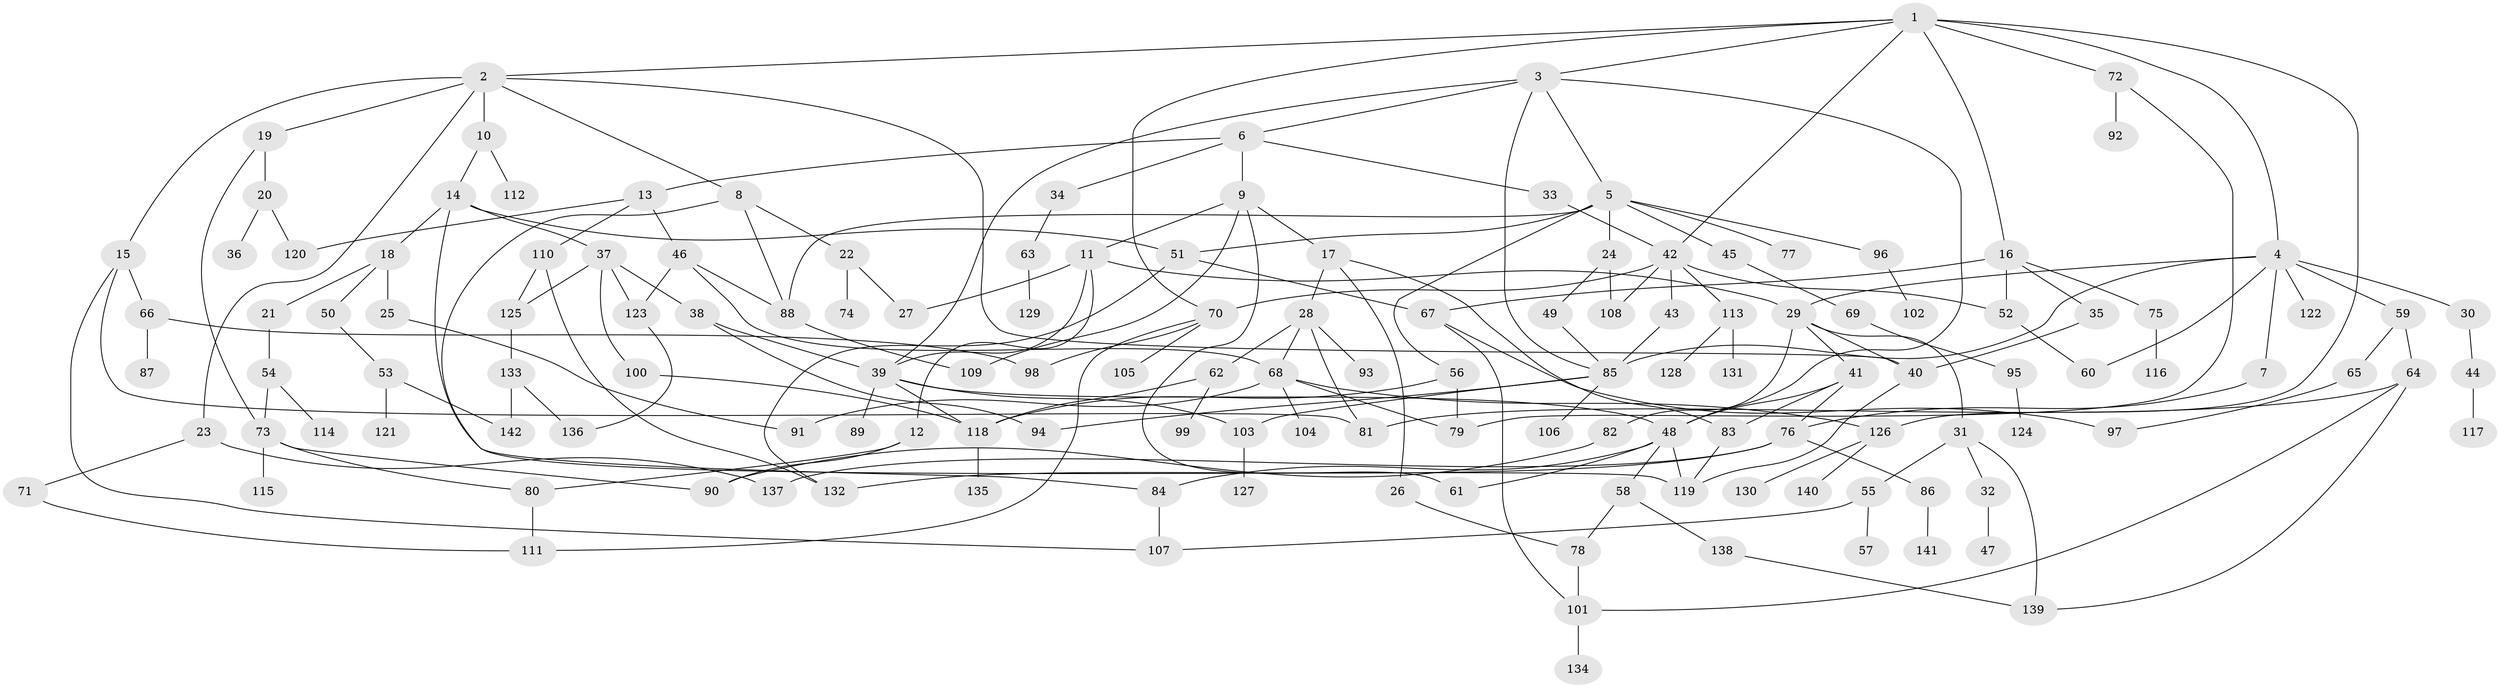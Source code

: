 // Generated by graph-tools (version 1.1) at 2025/13/03/09/25 04:13:22]
// undirected, 142 vertices, 204 edges
graph export_dot {
graph [start="1"]
  node [color=gray90,style=filled];
  1;
  2;
  3;
  4;
  5;
  6;
  7;
  8;
  9;
  10;
  11;
  12;
  13;
  14;
  15;
  16;
  17;
  18;
  19;
  20;
  21;
  22;
  23;
  24;
  25;
  26;
  27;
  28;
  29;
  30;
  31;
  32;
  33;
  34;
  35;
  36;
  37;
  38;
  39;
  40;
  41;
  42;
  43;
  44;
  45;
  46;
  47;
  48;
  49;
  50;
  51;
  52;
  53;
  54;
  55;
  56;
  57;
  58;
  59;
  60;
  61;
  62;
  63;
  64;
  65;
  66;
  67;
  68;
  69;
  70;
  71;
  72;
  73;
  74;
  75;
  76;
  77;
  78;
  79;
  80;
  81;
  82;
  83;
  84;
  85;
  86;
  87;
  88;
  89;
  90;
  91;
  92;
  93;
  94;
  95;
  96;
  97;
  98;
  99;
  100;
  101;
  102;
  103;
  104;
  105;
  106;
  107;
  108;
  109;
  110;
  111;
  112;
  113;
  114;
  115;
  116;
  117;
  118;
  119;
  120;
  121;
  122;
  123;
  124;
  125;
  126;
  127;
  128;
  129;
  130;
  131;
  132;
  133;
  134;
  135;
  136;
  137;
  138;
  139;
  140;
  141;
  142;
  1 -- 2;
  1 -- 3;
  1 -- 4;
  1 -- 16;
  1 -- 72;
  1 -- 70;
  1 -- 42;
  1 -- 126;
  2 -- 8;
  2 -- 10;
  2 -- 15;
  2 -- 19;
  2 -- 23;
  2 -- 40;
  3 -- 5;
  3 -- 6;
  3 -- 39;
  3 -- 85;
  3 -- 48;
  4 -- 7;
  4 -- 29;
  4 -- 30;
  4 -- 59;
  4 -- 60;
  4 -- 122;
  4 -- 85;
  5 -- 24;
  5 -- 45;
  5 -- 56;
  5 -- 77;
  5 -- 96;
  5 -- 51;
  5 -- 88;
  6 -- 9;
  6 -- 13;
  6 -- 33;
  6 -- 34;
  7 -- 76;
  8 -- 22;
  8 -- 88;
  8 -- 84;
  9 -- 11;
  9 -- 17;
  9 -- 61;
  9 -- 109;
  10 -- 14;
  10 -- 112;
  11 -- 12;
  11 -- 29;
  11 -- 27;
  11 -- 39;
  12 -- 90;
  12 -- 80;
  13 -- 46;
  13 -- 110;
  13 -- 120;
  14 -- 18;
  14 -- 37;
  14 -- 51;
  14 -- 119;
  15 -- 66;
  15 -- 81;
  15 -- 107;
  16 -- 35;
  16 -- 52;
  16 -- 75;
  16 -- 67;
  17 -- 26;
  17 -- 28;
  17 -- 83;
  18 -- 21;
  18 -- 25;
  18 -- 50;
  19 -- 20;
  19 -- 73;
  20 -- 36;
  20 -- 120;
  21 -- 54;
  22 -- 27;
  22 -- 74;
  23 -- 71;
  23 -- 137;
  24 -- 49;
  24 -- 108;
  25 -- 91;
  26 -- 78;
  28 -- 62;
  28 -- 93;
  28 -- 81;
  28 -- 68;
  29 -- 31;
  29 -- 41;
  29 -- 82;
  29 -- 40;
  30 -- 44;
  31 -- 32;
  31 -- 55;
  31 -- 139;
  32 -- 47;
  33 -- 42;
  34 -- 63;
  35 -- 40;
  37 -- 38;
  37 -- 100;
  37 -- 123;
  37 -- 125;
  38 -- 94;
  38 -- 39;
  39 -- 48;
  39 -- 89;
  39 -- 103;
  39 -- 118;
  40 -- 119;
  41 -- 76;
  41 -- 83;
  41 -- 48;
  42 -- 43;
  42 -- 70;
  42 -- 113;
  42 -- 108;
  42 -- 52;
  43 -- 85;
  44 -- 117;
  45 -- 69;
  46 -- 68;
  46 -- 88;
  46 -- 123;
  48 -- 58;
  48 -- 84;
  48 -- 61;
  48 -- 119;
  49 -- 85;
  50 -- 53;
  51 -- 67;
  51 -- 132;
  52 -- 60;
  53 -- 121;
  53 -- 142;
  54 -- 114;
  54 -- 73;
  55 -- 57;
  55 -- 107;
  56 -- 118;
  56 -- 79;
  58 -- 78;
  58 -- 138;
  59 -- 64;
  59 -- 65;
  62 -- 99;
  62 -- 118;
  63 -- 129;
  64 -- 81;
  64 -- 101;
  64 -- 139;
  65 -- 97;
  66 -- 87;
  66 -- 98;
  67 -- 97;
  67 -- 101;
  68 -- 79;
  68 -- 91;
  68 -- 104;
  68 -- 126;
  69 -- 95;
  70 -- 105;
  70 -- 98;
  70 -- 111;
  71 -- 111;
  72 -- 92;
  72 -- 79;
  73 -- 80;
  73 -- 115;
  73 -- 90;
  75 -- 116;
  76 -- 86;
  76 -- 132;
  76 -- 137;
  78 -- 101;
  80 -- 111;
  82 -- 90;
  83 -- 119;
  84 -- 107;
  85 -- 106;
  85 -- 94;
  85 -- 103;
  86 -- 141;
  88 -- 109;
  95 -- 124;
  96 -- 102;
  100 -- 118;
  101 -- 134;
  103 -- 127;
  110 -- 125;
  110 -- 132;
  113 -- 128;
  113 -- 131;
  118 -- 135;
  123 -- 136;
  125 -- 133;
  126 -- 130;
  126 -- 140;
  133 -- 136;
  133 -- 142;
  138 -- 139;
}
